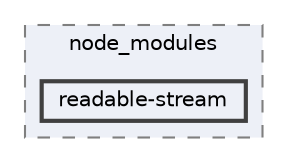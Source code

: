 digraph "pkiclassroomrescheduler/src/main/frontend/node_modules/readable-stream"
{
 // LATEX_PDF_SIZE
  bgcolor="transparent";
  edge [fontname=Helvetica,fontsize=10,labelfontname=Helvetica,labelfontsize=10];
  node [fontname=Helvetica,fontsize=10,shape=box,height=0.2,width=0.4];
  compound=true
  subgraph clusterdir_72953eda66ccb3a2722c28e1c3e6c23b {
    graph [ bgcolor="#edf0f7", pencolor="grey50", label="node_modules", fontname=Helvetica,fontsize=10 style="filled,dashed", URL="dir_72953eda66ccb3a2722c28e1c3e6c23b.html",tooltip=""]
  dir_00cf927a2dd25da36f87ed3986011ac2 [label="readable-stream", fillcolor="#edf0f7", color="grey25", style="filled,bold", URL="dir_00cf927a2dd25da36f87ed3986011ac2.html",tooltip=""];
  }
}
